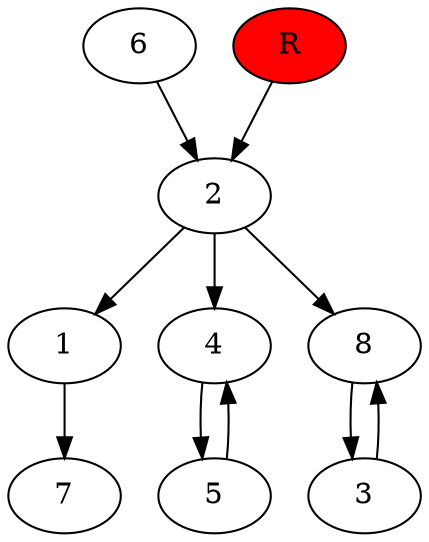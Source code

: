 digraph prb41501 {
	1
	2
	3
	4
	5
	6
	7
	8
	R [fillcolor="#ff0000" style=filled]
	1 -> 7
	2 -> 1
	2 -> 4
	2 -> 8
	3 -> 8
	4 -> 5
	5 -> 4
	6 -> 2
	8 -> 3
	R -> 2
}
